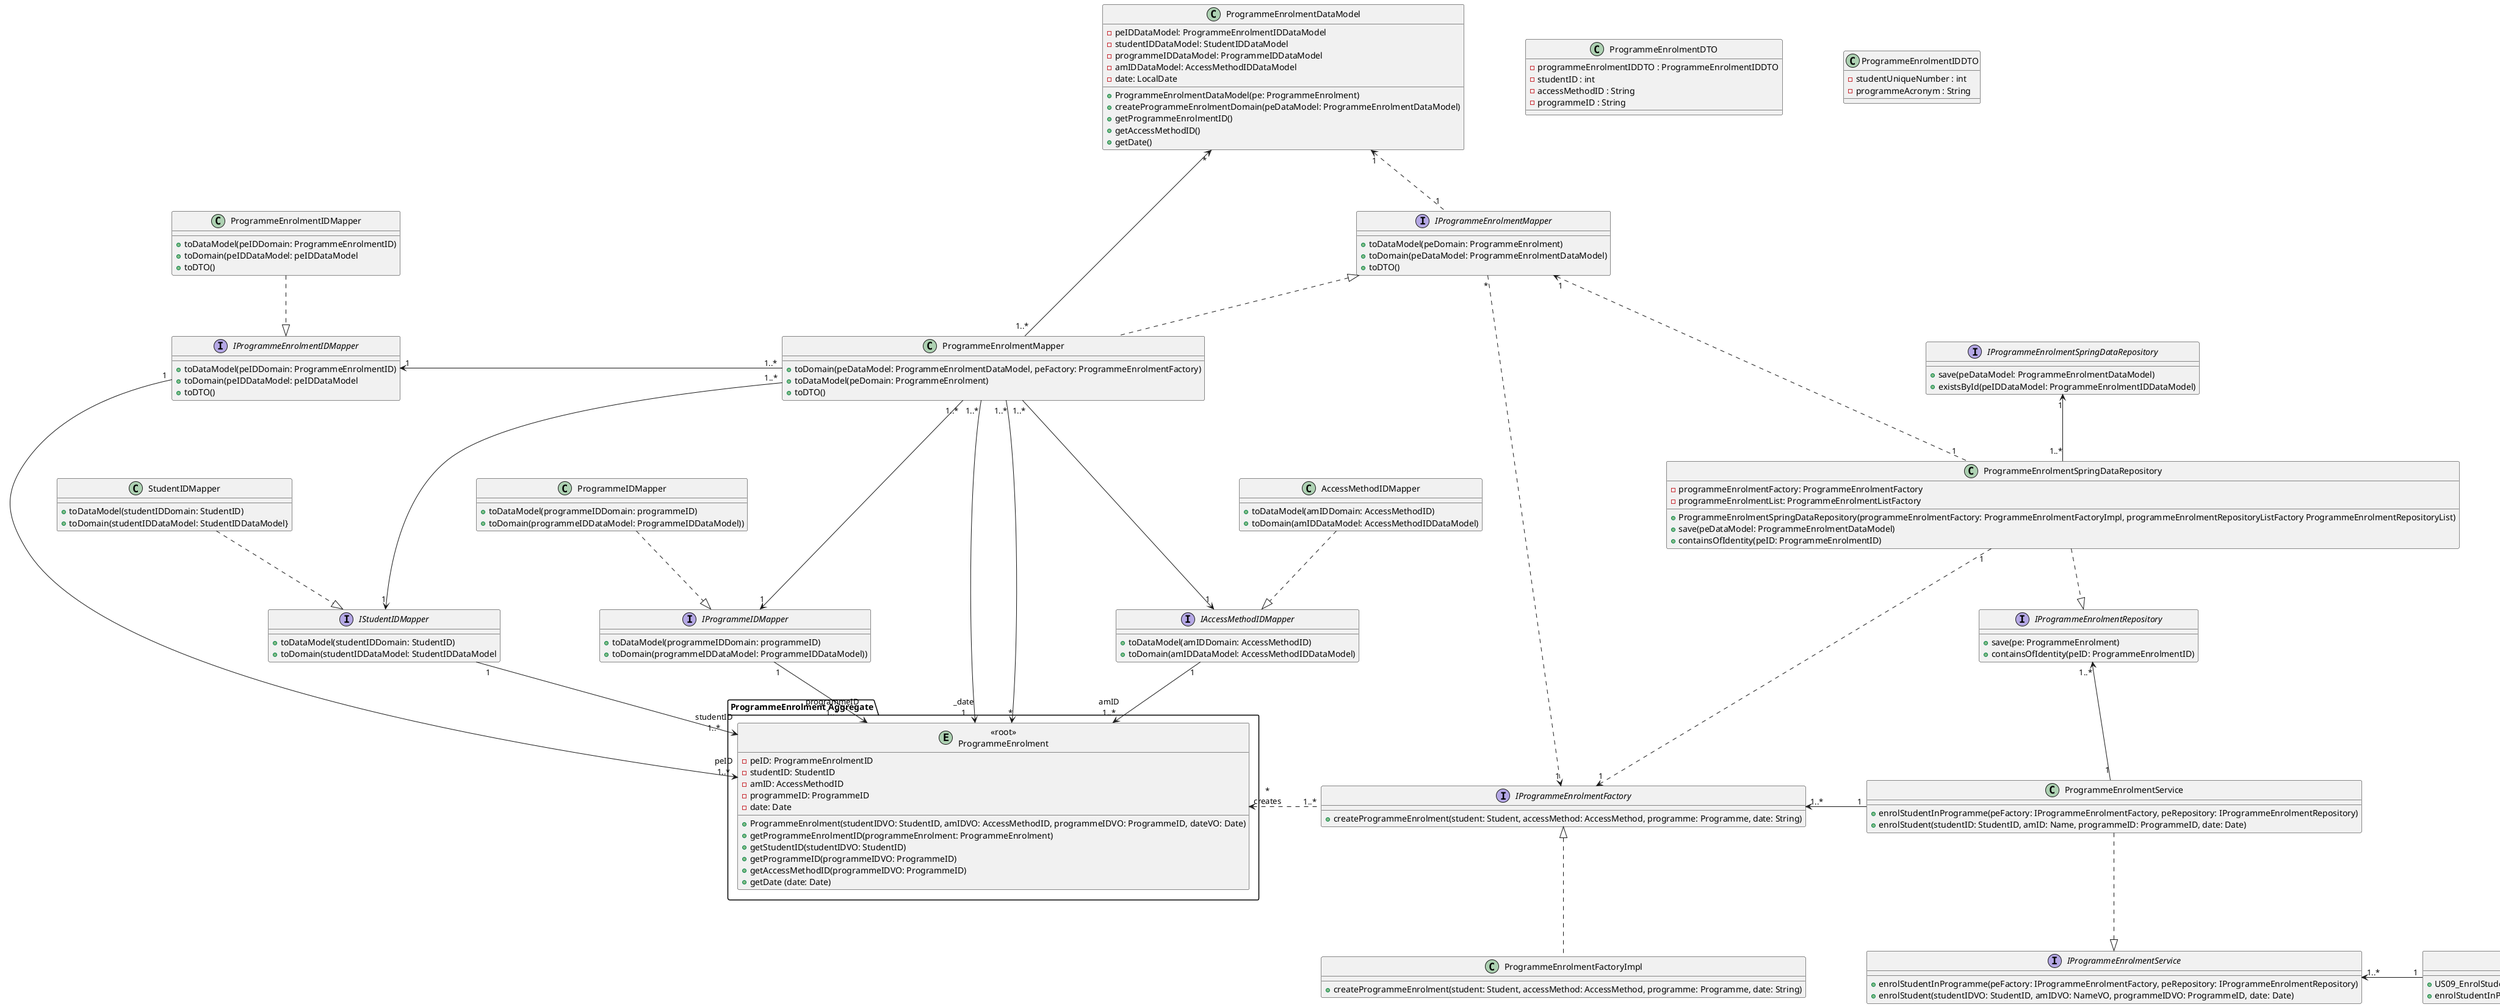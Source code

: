 @startuml

skinparam ranksep 100
skinparam nodesep 100

package "ProgrammeEnrolment Aggregate" as PE {
entity "<<root>>\nProgrammeEnrolment" {
-peID: ProgrammeEnrolmentID
-studentID: StudentID
-amID: AccessMethodID
-programmeID: ProgrammeID
-date: Date
+ProgrammeEnrolment(studentIDVO: StudentID, amIDVO: AccessMethodID, programmeIDVO: ProgrammeID, dateVO: Date)
+getProgrammeEnrolmentID(programmeEnrolment: ProgrammeEnrolment)
+getStudentID(studentIDVO: StudentID)
+getProgrammeID(programmeIDVO: ProgrammeID)
+getAccessMethodID(programmeIDVO: ProgrammeID)
+getDate (date: Date)
}
}

class US09_EnrolStudentInProgrammeController {
+US09_EnrolStudentInProgrammeController(programmeEnrolmentService: ProgrammeEnrolmentService)
+enrolStudentInProgramme(uniqueNumber: Integer, accessMethodID: UUID, programmeName: String, acronym: String, date: String)
}

class ProgrammeEnrolmentService {
+enrolStudentInProgramme(peFactory: IProgrammeEnrolmentFactory, peRepository: IProgrammeEnrolmentRepository)
+enrolStudent(studentID: StudentID, amID: Name, programmeID: ProgrammeID, date: Date)
}

class ProgrammeEnrolmentSpringDataRepository {
-programmeEnrolmentFactory: ProgrammeEnrolmentFactory
-programmeEnrolmentList: ProgrammeEnrolmentListFactory
+ProgrammeEnrolmentSpringDataRepository(programmeEnrolmentFactory: ProgrammeEnrolmentFactoryImpl, programmeEnrolmentRepositoryListFactory ProgrammeEnrolmentRepositoryList)
+save(peDataModel: ProgrammeEnrolmentDataModel)
+containsOfIdentity(peID: ProgrammeEnrolmentID)
}

interface IProgrammeEnrolmentRepository {
+ save(pe: ProgrammeEnrolment)
+containsOfIdentity(peID: ProgrammeEnrolmentID)
}

class ProgrammeEnrolmentFactoryImpl {
+createProgrammeEnrolment(student: Student, accessMethod: AccessMethod, programme: Programme, date: String)
}

interface IProgrammeEnrolmentFactory {
+createProgrammeEnrolment(student: Student, accessMethod: AccessMethod, programme: Programme, date: String)
}

class ProgrammeEnrolmentMapper {
+toDomain(peDataModel: ProgrammeEnrolmentDataModel, peFactory: ProgrammeEnrolmentFactory)
+toDataModel(peDomain: ProgrammeEnrolment)
+toDTO()
}

class ProgrammeEnrolmentDataModel {
-peIDDataModel: ProgrammeEnrolmentIDDataModel
-studentIDDataModel: StudentIDDataModel
-programmeIDDataModel: ProgrammeIDDataModel
-amIDDataModel: AccessMethodIDDataModel
-date: LocalDate
+ProgrammeEnrolmentDataModel(pe: ProgrammeEnrolment)
+createProgrammeEnrolmentDomain(peDataModel: ProgrammeEnrolmentDataModel)
+getProgrammeEnrolmentID()
+getAccessMethodID()
+getDate()
}

class ProgrammeEnrolmentDTO {
-programmeEnrolmentIDDTO : ProgrammeEnrolmentIDDTO
-studentID : int
-accessMethodID : String
-programmeID : String
}

class ProgrammeEnrolmentIDDTO {
-studentUniqueNumber : int
-programmeAcronym : String
}

interface IProgrammeEnrolmentSpringDataRepository {
+save(peDataModel: ProgrammeEnrolmentDataModel)
+existsById(peIDDataModel: ProgrammeEnrolmentIDDataModel)
}

interface IProgrammeEnrolmentMapper {
+toDataModel(peDomain: ProgrammeEnrolment)
+toDomain(peDataModel: ProgrammeEnrolmentDataModel)
+toDTO()
}

interface IProgrammeEnrolmentService {
+enrolStudentInProgramme(peFactory: IProgrammeEnrolmentFactory, peRepository: IProgrammeEnrolmentRepository)
+enrolStudent(studentIDVO: StudentID, amIDVO: NameVO, programmeIDVO: ProgrammeID, date: Date)
}

interface IProgrammeEnrolmentIDMapper {
+toDataModel(peIDDomain: ProgrammeEnrolmentID)
+toDomain(peIDDataModel: peIDDataModel
+toDTO()
}

interface IStudentIDMapper {
+toDataModel(studentIDDomain: StudentID)
+toDomain(studentIDDataModel: StudentIDDataModel
}

interface IProgrammeIDMapper {
+toDataModel(programmeIDDomain: programmeID)
+toDomain(programmeIDDataModel: ProgrammeIDDataModel))
}

interface IAccessMethodIDMapper {
+toDataModel(amIDDomain: AccessMethodID)
+toDomain(amIDDataModel: AccessMethodIDDataModel)
}

class ProgrammeEnrolmentIDMapper {
+toDataModel(peIDDomain: ProgrammeEnrolmentID)
+toDomain(peIDDataModel: peIDDataModel
+toDTO()
}

class StudentIDMapper {
+toDataModel(studentIDDomain: StudentID)
+toDomain(studentIDDataModel: StudentIDDataModel}
}

class ProgrammeIDMapper {
+toDataModel(programmeIDDomain: programmeID)
+toDomain(programmeIDDataModel: ProgrammeIDDataModel))
}

class AccessMethodIDMapper {
+toDataModel(amIDDomain: AccessMethodID)
+toDomain(amIDDataModel: AccessMethodIDDataModel)
}

US09_EnrolStudentInProgrammeController "1" -l> "1..*" IProgrammeEnrolmentService

ProgrammeEnrolmentService -d.|> IProgrammeEnrolmentService
ProgrammeEnrolmentService "1" -u-> "1..*" IProgrammeEnrolmentRepository
ProgrammeEnrolmentService "1" -l-> "1..*" IProgrammeEnrolmentFactory

IProgrammeEnrolmentRepository <|.u. ProgrammeEnrolmentSpringDataRepository

ProgrammeEnrolmentSpringDataRepository "1" -u.> "1" IProgrammeEnrolmentMapper
ProgrammeEnrolmentSpringDataRepository "1" -r.> "1" IProgrammeEnrolmentFactory
ProgrammeEnrolmentSpringDataRepository "1..*" -u-> "1" IProgrammeEnrolmentSpringDataRepository

IProgrammeEnrolmentFactory "1..*" .l.> "*\ncreates" "<<root>>\nProgrammeEnrolment"

IProgrammeEnrolmentFactory <|.d. ProgrammeEnrolmentFactoryImpl

ProgrammeEnrolmentMapper -u.|> IProgrammeEnrolmentMapper
IProgrammeEnrolmentMapper "1" -l.> "1" ProgrammeEnrolmentDataModel
IProgrammeEnrolmentMapper "*" -r.> "1" IProgrammeEnrolmentFactory

ProgrammeEnrolmentMapper "1..*" --l-> "1" IProgrammeEnrolmentIDMapper
ProgrammeEnrolmentMapper "1..*" --d-> "1" IStudentIDMapper
ProgrammeEnrolmentMapper "1..*" --d-> "1" IProgrammeIDMapper
ProgrammeEnrolmentMapper "1..*" --r-> "1" IAccessMethodIDMapper
ProgrammeEnrolmentMapper "1..*" --r-> "_date\n1" "<<root>>\nProgrammeEnrolment"

ProgrammeEnrolmentMapper "1..*" --r-> "*" "<<root>>\nProgrammeEnrolment"
ProgrammeEnrolmentMapper "1..*" --u-> "*" ProgrammeEnrolmentDataModel


ProgrammeEnrolmentIDMapper -d.|> IProgrammeEnrolmentIDMapper
StudentIDMapper -d.|> IStudentIDMapper
ProgrammeIDMapper -d.|> IProgrammeIDMapper
AccessMethodIDMapper -d.|> IAccessMethodIDMapper

IProgrammeEnrolmentIDMapper "1" -d-> "peID\n1..*" "<<root>>\nProgrammeEnrolment"
IStudentIDMapper "1" -d-> "studentID\n1..*" "<<root>>\nProgrammeEnrolment"
IProgrammeIDMapper "1" -d-> "programmeID\n1..*" "<<root>>\nProgrammeEnrolment"
IAccessMethodIDMapper "1" -d-> "amID\n1..*" "<<root>>\nProgrammeEnrolment"

@enduml
